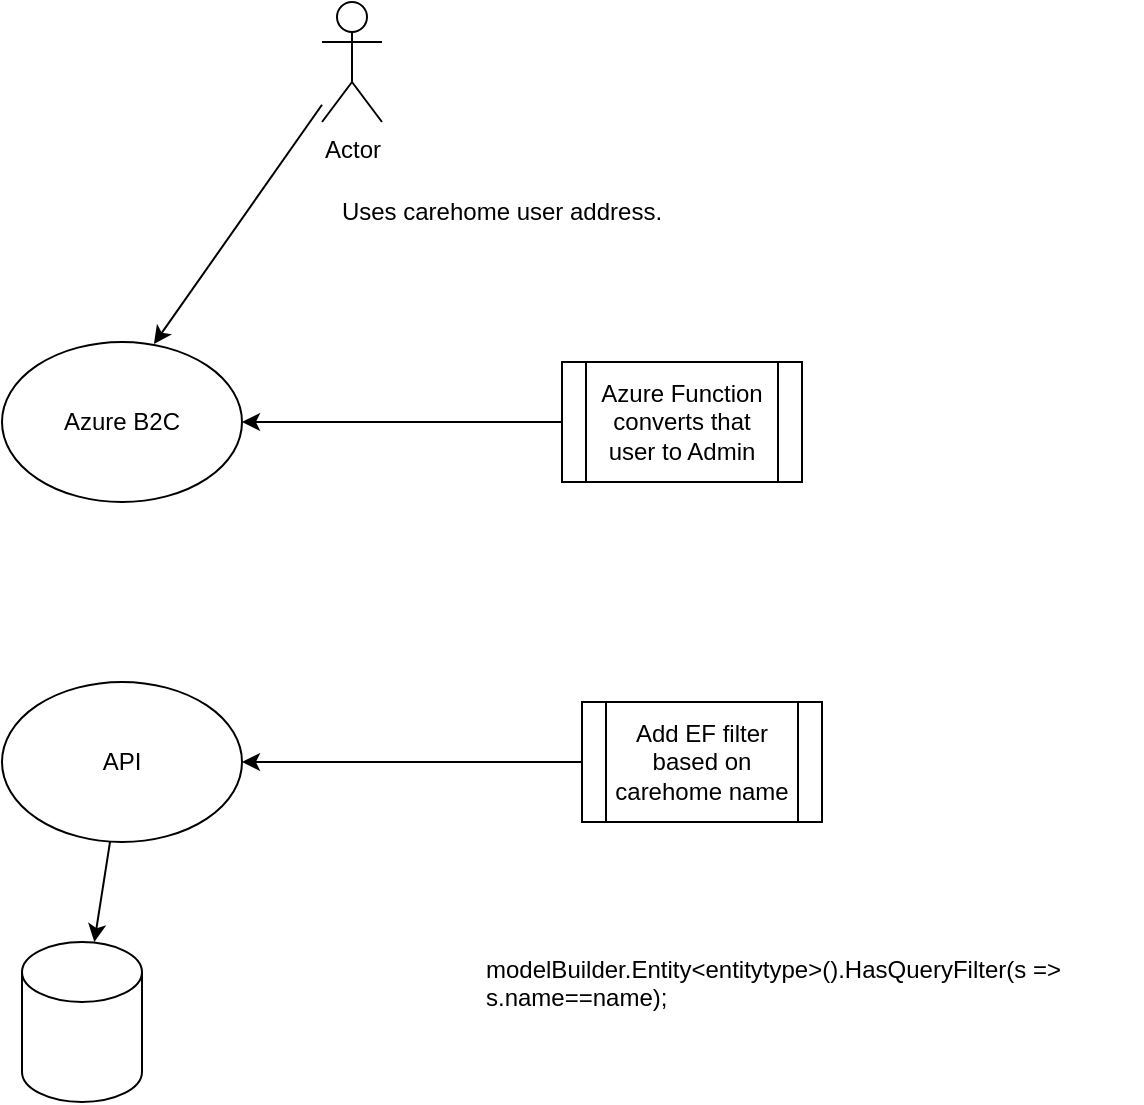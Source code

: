 <mxfile version="20.7.2" type="github">
  <diagram id="Agx59Q3ospx-JlJqKIuM" name="Page-1">
    <mxGraphModel dx="1434" dy="796" grid="1" gridSize="10" guides="1" tooltips="1" connect="1" arrows="1" fold="1" page="1" pageScale="1" pageWidth="827" pageHeight="1169" math="0" shadow="0">
      <root>
        <mxCell id="0" />
        <mxCell id="1" parent="0" />
        <mxCell id="Gdq-zFNsi2xe099WPBRr-5" style="edgeStyle=none;rounded=0;orthogonalLoop=1;jettySize=auto;html=1;entryX=0.633;entryY=0.013;entryDx=0;entryDy=0;entryPerimeter=0;" edge="1" parent="1" source="Gdq-zFNsi2xe099WPBRr-1" target="Gdq-zFNsi2xe099WPBRr-2">
          <mxGeometry relative="1" as="geometry">
            <mxPoint x="200" y="220" as="targetPoint" />
          </mxGeometry>
        </mxCell>
        <mxCell id="Gdq-zFNsi2xe099WPBRr-1" value="Actor" style="shape=umlActor;verticalLabelPosition=bottom;verticalAlign=top;html=1;outlineConnect=0;" vertex="1" parent="1">
          <mxGeometry x="270" y="60" width="30" height="60" as="geometry" />
        </mxCell>
        <mxCell id="Gdq-zFNsi2xe099WPBRr-2" value="Azure B2C" style="ellipse;whiteSpace=wrap;html=1;" vertex="1" parent="1">
          <mxGeometry x="110" y="230" width="120" height="80" as="geometry" />
        </mxCell>
        <mxCell id="Gdq-zFNsi2xe099WPBRr-15" value="" style="edgeStyle=none;rounded=0;orthogonalLoop=1;jettySize=auto;html=1;" edge="1" parent="1" source="Gdq-zFNsi2xe099WPBRr-3" target="Gdq-zFNsi2xe099WPBRr-11">
          <mxGeometry relative="1" as="geometry" />
        </mxCell>
        <mxCell id="Gdq-zFNsi2xe099WPBRr-3" value="API" style="ellipse;whiteSpace=wrap;html=1;" vertex="1" parent="1">
          <mxGeometry x="110" y="400" width="120" height="80" as="geometry" />
        </mxCell>
        <mxCell id="Gdq-zFNsi2xe099WPBRr-8" value="Uses carehome user address." style="text;html=1;strokeColor=none;fillColor=none;align=center;verticalAlign=middle;whiteSpace=wrap;rounded=0;" vertex="1" parent="1">
          <mxGeometry x="260" y="150" width="200" height="30" as="geometry" />
        </mxCell>
        <mxCell id="Gdq-zFNsi2xe099WPBRr-10" style="edgeStyle=none;rounded=0;orthogonalLoop=1;jettySize=auto;html=1;exitX=0;exitY=0.5;exitDx=0;exitDy=0;" edge="1" parent="1" source="Gdq-zFNsi2xe099WPBRr-9" target="Gdq-zFNsi2xe099WPBRr-2">
          <mxGeometry relative="1" as="geometry" />
        </mxCell>
        <mxCell id="Gdq-zFNsi2xe099WPBRr-9" value="Azure Function converts that user to Admin" style="shape=process;whiteSpace=wrap;html=1;backgroundOutline=1;" vertex="1" parent="1">
          <mxGeometry x="390" y="240" width="120" height="60" as="geometry" />
        </mxCell>
        <mxCell id="Gdq-zFNsi2xe099WPBRr-11" value="" style="shape=cylinder3;whiteSpace=wrap;html=1;boundedLbl=1;backgroundOutline=1;size=15;" vertex="1" parent="1">
          <mxGeometry x="120" y="530" width="60" height="80" as="geometry" />
        </mxCell>
        <mxCell id="Gdq-zFNsi2xe099WPBRr-14" style="edgeStyle=none;rounded=0;orthogonalLoop=1;jettySize=auto;html=1;exitX=0;exitY=0.5;exitDx=0;exitDy=0;" edge="1" parent="1" source="Gdq-zFNsi2xe099WPBRr-13" target="Gdq-zFNsi2xe099WPBRr-3">
          <mxGeometry relative="1" as="geometry" />
        </mxCell>
        <mxCell id="Gdq-zFNsi2xe099WPBRr-13" value="Add EF filter based on carehome name" style="shape=process;whiteSpace=wrap;html=1;backgroundOutline=1;" vertex="1" parent="1">
          <mxGeometry x="400" y="410" width="120" height="60" as="geometry" />
        </mxCell>
        <mxCell id="Gdq-zFNsi2xe099WPBRr-30" value="modelBuilder.Entity&amp;lt;entitytype&amp;gt;().HasQueryFilter(s =&amp;gt; s.name==name);" style="text;whiteSpace=wrap;html=1;" vertex="1" parent="1">
          <mxGeometry x="350" y="530" width="330" height="40" as="geometry" />
        </mxCell>
      </root>
    </mxGraphModel>
  </diagram>
</mxfile>
